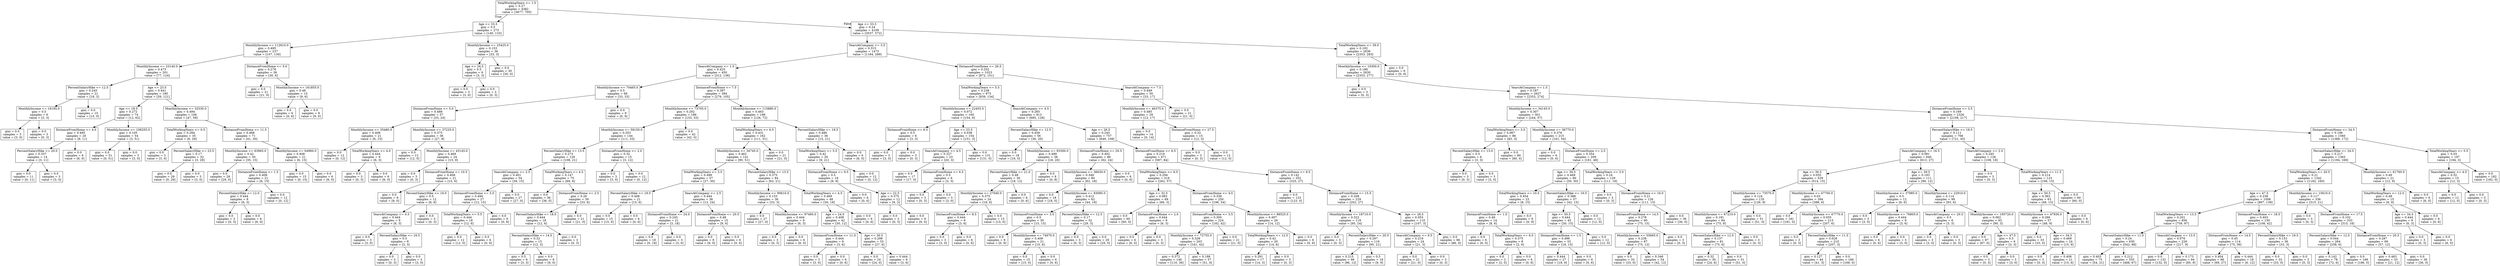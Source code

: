 digraph Tree {
node [shape=box] ;
0 [label="TotalWorkingYears <= 1.5\ngini = 0.27\nsamples = 4382\nvalue = [3677, 705]"] ;
1 [label="Age <= 33.5\ngini = 0.5\nsamples = 273\nvalue = [140, 133]"] ;
0 -> 1 [labeldistance=2.5, labelangle=45, headlabel="True"] ;
2 [label="MonthlyIncome <= 112610.0\ngini = 0.495\nsamples = 237\nvalue = [107, 130]"] ;
1 -> 2 ;
3 [label="MonthlyIncome <= 23140.0\ngini = 0.473\nsamples = 201\nvalue = [77, 124]"] ;
2 -> 3 ;
4 [label="PercentSalaryHike <= 12.5\ngini = 0.245\nsamples = 21\nvalue = [18, 3]"] ;
3 -> 4 ;
5 [label="MonthlyIncome <= 16195.0\ngini = 0.5\nsamples = 6\nvalue = [3, 3]"] ;
4 -> 5 ;
6 [label="gini = 0.0\nsamples = 3\nvalue = [3, 0]"] ;
5 -> 6 ;
7 [label="gini = 0.0\nsamples = 3\nvalue = [0, 3]"] ;
5 -> 7 ;
8 [label="gini = 0.0\nsamples = 15\nvalue = [15, 0]"] ;
4 -> 8 ;
9 [label="Age <= 23.5\ngini = 0.441\nsamples = 180\nvalue = [59, 121]"] ;
3 -> 9 ;
10 [label="Age <= 18.5\ngini = 0.272\nsamples = 74\nvalue = [12, 62]"] ;
9 -> 10 ;
11 [label="DistanceFromHome <= 4.0\ngini = 0.495\nsamples = 20\nvalue = [9, 11]"] ;
10 -> 11 ;
12 [label="PercentSalaryHike <= 20.0\ngini = 0.337\nsamples = 14\nvalue = [3, 11]"] ;
11 -> 12 ;
13 [label="gini = 0.0\nsamples = 11\nvalue = [0, 11]"] ;
12 -> 13 ;
14 [label="gini = 0.0\nsamples = 3\nvalue = [3, 0]"] ;
12 -> 14 ;
15 [label="gini = 0.0\nsamples = 6\nvalue = [6, 0]"] ;
11 -> 15 ;
16 [label="MonthlyIncome <= 106255.0\ngini = 0.105\nsamples = 54\nvalue = [3, 51]"] ;
10 -> 16 ;
17 [label="gini = 0.0\nsamples = 51\nvalue = [0, 51]"] ;
16 -> 17 ;
18 [label="gini = 0.0\nsamples = 3\nvalue = [3, 0]"] ;
16 -> 18 ;
19 [label="MonthlyIncome <= 32530.0\ngini = 0.494\nsamples = 106\nvalue = [47, 59]"] ;
9 -> 19 ;
20 [label="TotalWorkingYears <= 0.5\ngini = 0.284\nsamples = 35\nvalue = [6, 29]"] ;
19 -> 20 ;
21 [label="gini = 0.0\nsamples = 3\nvalue = [3, 0]"] ;
20 -> 21 ;
22 [label="PercentSalaryHike <= 23.5\ngini = 0.17\nsamples = 32\nvalue = [3, 29]"] ;
20 -> 22 ;
23 [label="gini = 0.0\nsamples = 29\nvalue = [0, 29]"] ;
22 -> 23 ;
24 [label="gini = 0.0\nsamples = 3\nvalue = [3, 0]"] ;
22 -> 24 ;
25 [label="DistanceFromHome <= 11.5\ngini = 0.488\nsamples = 71\nvalue = [41, 30]"] ;
19 -> 25 ;
26 [label="MonthlyIncome <= 63965.0\ngini = 0.42\nsamples = 50\nvalue = [35, 15]"] ;
25 -> 26 ;
27 [label="gini = 0.0\nsamples = 29\nvalue = [29, 0]"] ;
26 -> 27 ;
28 [label="DistanceFromHome <= 1.5\ngini = 0.408\nsamples = 21\nvalue = [6, 15]"] ;
26 -> 28 ;
29 [label="PercentSalaryHike <= 12.0\ngini = 0.444\nsamples = 9\nvalue = [6, 3]"] ;
28 -> 29 ;
30 [label="gini = 0.0\nsamples = 3\nvalue = [0, 3]"] ;
29 -> 30 ;
31 [label="gini = 0.0\nsamples = 6\nvalue = [6, 0]"] ;
29 -> 31 ;
32 [label="gini = 0.0\nsamples = 12\nvalue = [0, 12]"] ;
28 -> 32 ;
33 [label="MonthlyIncome <= 64960.0\ngini = 0.408\nsamples = 21\nvalue = [6, 15]"] ;
25 -> 33 ;
34 [label="gini = 0.0\nsamples = 15\nvalue = [0, 15]"] ;
33 -> 34 ;
35 [label="gini = 0.0\nsamples = 6\nvalue = [6, 0]"] ;
33 -> 35 ;
36 [label="DistanceFromHome <= 5.0\ngini = 0.278\nsamples = 36\nvalue = [30, 6]"] ;
2 -> 36 ;
37 [label="gini = 0.0\nsamples = 21\nvalue = [21, 0]"] ;
36 -> 37 ;
38 [label="MonthlyIncome <= 161855.0\ngini = 0.48\nsamples = 15\nvalue = [9, 6]"] ;
36 -> 38 ;
39 [label="gini = 0.0\nsamples = 6\nvalue = [0, 6]"] ;
38 -> 39 ;
40 [label="gini = 0.0\nsamples = 9\nvalue = [9, 0]"] ;
38 -> 40 ;
41 [label="MonthlyIncome <= 25425.0\ngini = 0.153\nsamples = 36\nvalue = [33, 3]"] ;
1 -> 41 ;
42 [label="Age <= 34.5\ngini = 0.5\nsamples = 6\nvalue = [3, 3]"] ;
41 -> 42 ;
43 [label="gini = 0.0\nsamples = 3\nvalue = [3, 0]"] ;
42 -> 43 ;
44 [label="gini = 0.0\nsamples = 3\nvalue = [0, 3]"] ;
42 -> 44 ;
45 [label="gini = 0.0\nsamples = 30\nvalue = [30, 0]"] ;
41 -> 45 ;
46 [label="Age <= 33.5\ngini = 0.24\nsamples = 4109\nvalue = [3537, 572]"] ;
0 -> 46 [labeldistance=2.5, labelangle=-45, headlabel="False"] ;
47 [label="YearsAtCompany <= 3.5\ngini = 0.315\nsamples = 1473\nvalue = [1184, 289]"] ;
46 -> 47 ;
48 [label="YearsAtCompany <= 1.5\ngini = 0.425\nsamples = 450\nvalue = [312, 138]"] ;
47 -> 48 ;
49 [label="MonthlyIncome <= 70465.0\ngini = 0.5\nsamples = 66\nvalue = [33, 33]"] ;
48 -> 49 ;
50 [label="DistanceFromHome <= 5.0\ngini = 0.488\nsamples = 57\nvalue = [33, 24]"] ;
49 -> 50 ;
51 [label="MonthlyIncome <= 35480.0\ngini = 0.408\nsamples = 21\nvalue = [6, 15]"] ;
50 -> 51 ;
52 [label="gini = 0.0\nsamples = 12\nvalue = [0, 12]"] ;
51 -> 52 ;
53 [label="TotalWorkingYears <= 4.0\ngini = 0.444\nsamples = 9\nvalue = [6, 3]"] ;
51 -> 53 ;
54 [label="gini = 0.0\nsamples = 3\nvalue = [0, 3]"] ;
53 -> 54 ;
55 [label="gini = 0.0\nsamples = 6\nvalue = [6, 0]"] ;
53 -> 55 ;
56 [label="MonthlyIncome <= 37225.0\ngini = 0.375\nsamples = 36\nvalue = [27, 9]"] ;
50 -> 56 ;
57 [label="gini = 0.0\nsamples = 12\nvalue = [12, 0]"] ;
56 -> 57 ;
58 [label="MonthlyIncome <= 43145.0\ngini = 0.469\nsamples = 24\nvalue = [15, 9]"] ;
56 -> 58 ;
59 [label="gini = 0.0\nsamples = 3\nvalue = [0, 3]"] ;
58 -> 59 ;
60 [label="DistanceFromHome <= 10.5\ngini = 0.408\nsamples = 21\nvalue = [15, 6]"] ;
58 -> 60 ;
61 [label="gini = 0.0\nsamples = 9\nvalue = [9, 0]"] ;
60 -> 61 ;
62 [label="PercentSalaryHike <= 19.0\ngini = 0.5\nsamples = 12\nvalue = [6, 6]"] ;
60 -> 62 ;
63 [label="YearsAtCompany <= 0.5\ngini = 0.444\nsamples = 9\nvalue = [6, 3]"] ;
62 -> 63 ;
64 [label="gini = 0.0\nsamples = 3\nvalue = [3, 0]"] ;
63 -> 64 ;
65 [label="PercentSalaryHike <= 16.5\ngini = 0.5\nsamples = 6\nvalue = [3, 3]"] ;
63 -> 65 ;
66 [label="gini = 0.0\nsamples = 3\nvalue = [0, 3]"] ;
65 -> 66 ;
67 [label="gini = 0.0\nsamples = 3\nvalue = [3, 0]"] ;
65 -> 67 ;
68 [label="gini = 0.0\nsamples = 3\nvalue = [0, 3]"] ;
62 -> 68 ;
69 [label="gini = 0.0\nsamples = 9\nvalue = [0, 9]"] ;
49 -> 69 ;
70 [label="DistanceFromHome <= 7.5\ngini = 0.397\nsamples = 384\nvalue = [279, 105]"] ;
48 -> 70 ;
71 [label="MonthlyIncome <= 73705.0\ngini = 0.292\nsamples = 186\nvalue = [153, 33]"] ;
70 -> 71 ;
72 [label="MonthlyIncome <= 59150.0\ngini = 0.353\nsamples = 144\nvalue = [111, 33]"] ;
71 -> 72 ;
73 [label="PercentSalaryHike <= 13.5\ngini = 0.273\nsamples = 129\nvalue = [108, 21]"] ;
72 -> 73 ;
74 [label="YearsAtCompany <= 2.5\ngini = 0.401\nsamples = 54\nvalue = [39, 15]"] ;
73 -> 74 ;
75 [label="DistanceFromHome <= 3.5\ngini = 0.494\nsamples = 27\nvalue = [12, 15]"] ;
74 -> 75 ;
76 [label="TotalWorkingYears <= 5.5\ngini = 0.444\nsamples = 18\nvalue = [12, 6]"] ;
75 -> 76 ;
77 [label="gini = 0.0\nsamples = 12\nvalue = [12, 0]"] ;
76 -> 77 ;
78 [label="gini = 0.0\nsamples = 6\nvalue = [0, 6]"] ;
76 -> 78 ;
79 [label="gini = 0.0\nsamples = 9\nvalue = [0, 9]"] ;
75 -> 79 ;
80 [label="gini = 0.0\nsamples = 27\nvalue = [27, 0]"] ;
74 -> 80 ;
81 [label="TotalWorkingYears <= 4.5\ngini = 0.147\nsamples = 75\nvalue = [69, 6]"] ;
73 -> 81 ;
82 [label="gini = 0.0\nsamples = 36\nvalue = [36, 0]"] ;
81 -> 82 ;
83 [label="DistanceFromHome <= 2.5\ngini = 0.26\nsamples = 39\nvalue = [33, 6]"] ;
81 -> 83 ;
84 [label="PercentSalaryHike <= 18.0\ngini = 0.444\nsamples = 18\nvalue = [12, 6]"] ;
83 -> 84 ;
85 [label="PercentSalaryHike <= 14.5\ngini = 0.32\nsamples = 15\nvalue = [12, 3]"] ;
84 -> 85 ;
86 [label="gini = 0.5\nsamples = 6\nvalue = [3, 3]"] ;
85 -> 86 ;
87 [label="gini = 0.0\nsamples = 9\nvalue = [9, 0]"] ;
85 -> 87 ;
88 [label="gini = 0.0\nsamples = 3\nvalue = [0, 3]"] ;
84 -> 88 ;
89 [label="gini = 0.0\nsamples = 21\nvalue = [21, 0]"] ;
83 -> 89 ;
90 [label="DistanceFromHome <= 2.0\ngini = 0.32\nsamples = 15\nvalue = [3, 12]"] ;
72 -> 90 ;
91 [label="gini = 0.0\nsamples = 3\nvalue = [3, 0]"] ;
90 -> 91 ;
92 [label="gini = 0.0\nsamples = 12\nvalue = [0, 12]"] ;
90 -> 92 ;
93 [label="gini = 0.0\nsamples = 42\nvalue = [42, 0]"] ;
71 -> 93 ;
94 [label="MonthlyIncome <= 115880.0\ngini = 0.463\nsamples = 198\nvalue = [126, 72]"] ;
70 -> 94 ;
95 [label="TotalWorkingYears <= 6.5\ngini = 0.431\nsamples = 162\nvalue = [111, 51]"] ;
94 -> 95 ;
96 [label="MonthlyIncome <= 34745.0\ngini = 0.462\nsamples = 141\nvalue = [90, 51]"] ;
95 -> 96 ;
97 [label="TotalWorkingYears <= 3.5\ngini = 0.499\nsamples = 57\nvalue = [27, 30]"] ;
96 -> 97 ;
98 [label="PercentSalaryHike <= 19.5\ngini = 0.408\nsamples = 21\nvalue = [15, 6]"] ;
97 -> 98 ;
99 [label="gini = 0.0\nsamples = 15\nvalue = [15, 0]"] ;
98 -> 99 ;
100 [label="gini = 0.0\nsamples = 6\nvalue = [0, 6]"] ;
98 -> 100 ;
101 [label="YearsAtCompany <= 2.5\ngini = 0.444\nsamples = 36\nvalue = [12, 24]"] ;
97 -> 101 ;
102 [label="DistanceFromHome <= 24.0\ngini = 0.245\nsamples = 21\nvalue = [3, 18]"] ;
101 -> 102 ;
103 [label="gini = 0.0\nsamples = 18\nvalue = [0, 18]"] ;
102 -> 103 ;
104 [label="gini = 0.0\nsamples = 3\nvalue = [3, 0]"] ;
102 -> 104 ;
105 [label="DistanceFromHome <= 20.5\ngini = 0.48\nsamples = 15\nvalue = [9, 6]"] ;
101 -> 105 ;
106 [label="gini = 0.0\nsamples = 9\nvalue = [9, 0]"] ;
105 -> 106 ;
107 [label="gini = 0.0\nsamples = 6\nvalue = [0, 6]"] ;
105 -> 107 ;
108 [label="PercentSalaryHike <= 13.5\ngini = 0.375\nsamples = 84\nvalue = [63, 21]"] ;
96 -> 108 ;
109 [label="MonthlyIncome <= 90610.0\ngini = 0.153\nsamples = 36\nvalue = [33, 3]"] ;
108 -> 109 ;
110 [label="gini = 0.0\nsamples = 27\nvalue = [27, 0]"] ;
109 -> 110 ;
111 [label="MonthlyIncome <= 97460.0\ngini = 0.444\nsamples = 9\nvalue = [6, 3]"] ;
109 -> 111 ;
112 [label="gini = 0.0\nsamples = 3\nvalue = [0, 3]"] ;
111 -> 112 ;
113 [label="gini = 0.0\nsamples = 6\nvalue = [6, 0]"] ;
111 -> 113 ;
114 [label="TotalWorkingYears <= 4.5\ngini = 0.469\nsamples = 48\nvalue = [30, 18]"] ;
108 -> 114 ;
115 [label="Age <= 24.0\ngini = 0.408\nsamples = 42\nvalue = [30, 12]"] ;
114 -> 115 ;
116 [label="DistanceFromHome <= 11.0\ngini = 0.444\nsamples = 9\nvalue = [3, 6]"] ;
115 -> 116 ;
117 [label="gini = 0.0\nsamples = 3\nvalue = [3, 0]"] ;
116 -> 117 ;
118 [label="gini = 0.0\nsamples = 6\nvalue = [0, 6]"] ;
116 -> 118 ;
119 [label="Age <= 30.5\ngini = 0.298\nsamples = 33\nvalue = [27, 6]"] ;
115 -> 119 ;
120 [label="gini = 0.0\nsamples = 24\nvalue = [24, 0]"] ;
119 -> 120 ;
121 [label="gini = 0.444\nsamples = 9\nvalue = [3, 6]"] ;
119 -> 121 ;
122 [label="gini = 0.0\nsamples = 6\nvalue = [0, 6]"] ;
114 -> 122 ;
123 [label="gini = 0.0\nsamples = 21\nvalue = [21, 0]"] ;
95 -> 123 ;
124 [label="PercentSalaryHike <= 19.5\ngini = 0.486\nsamples = 36\nvalue = [15, 21]"] ;
94 -> 124 ;
125 [label="TotalWorkingYears <= 5.5\ngini = 0.42\nsamples = 30\nvalue = [9, 21]"] ;
124 -> 125 ;
126 [label="DistanceFromHome <= 9.5\ngini = 0.5\nsamples = 18\nvalue = [9, 9]"] ;
125 -> 126 ;
127 [label="gini = 0.0\nsamples = 6\nvalue = [0, 6]"] ;
126 -> 127 ;
128 [label="Age <= 22.5\ngini = 0.375\nsamples = 12\nvalue = [9, 3]"] ;
126 -> 128 ;
129 [label="gini = 0.0\nsamples = 3\nvalue = [0, 3]"] ;
128 -> 129 ;
130 [label="gini = 0.0\nsamples = 9\nvalue = [9, 0]"] ;
128 -> 130 ;
131 [label="gini = 0.0\nsamples = 12\nvalue = [0, 12]"] ;
125 -> 131 ;
132 [label="gini = 0.0\nsamples = 6\nvalue = [6, 0]"] ;
124 -> 132 ;
133 [label="DistanceFromHome <= 26.5\ngini = 0.252\nsamples = 1023\nvalue = [872, 151]"] ;
47 -> 133 ;
134 [label="TotalWorkingYears <= 5.5\ngini = 0.238\nsamples = 973\nvalue = [839, 134]"] ;
133 -> 134 ;
135 [label="MonthlyIncome <= 22455.0\ngini = 0.072\nsamples = 160\nvalue = [154, 6]"] ;
134 -> 135 ;
136 [label="DistanceFromHome <= 6.5\ngini = 0.5\nsamples = 6\nvalue = [3, 3]"] ;
135 -> 136 ;
137 [label="gini = 0.0\nsamples = 3\nvalue = [3, 0]"] ;
136 -> 137 ;
138 [label="gini = 0.0\nsamples = 3\nvalue = [0, 3]"] ;
136 -> 138 ;
139 [label="Age <= 23.5\ngini = 0.038\nsamples = 154\nvalue = [151, 3]"] ;
135 -> 139 ;
140 [label="YearsAtCompany <= 4.5\ngini = 0.227\nsamples = 23\nvalue = [20, 3]"] ;
139 -> 140 ;
141 [label="gini = 0.0\nsamples = 17\nvalue = [17, 0]"] ;
140 -> 141 ;
142 [label="DistanceFromHome <= 6.5\ngini = 0.5\nsamples = 6\nvalue = [3, 3]"] ;
140 -> 142 ;
143 [label="gini = 0.0\nsamples = 3\nvalue = [0, 3]"] ;
142 -> 143 ;
144 [label="gini = 0.0\nsamples = 3\nvalue = [3, 0]"] ;
142 -> 144 ;
145 [label="gini = 0.0\nsamples = 131\nvalue = [131, 0]"] ;
139 -> 145 ;
146 [label="YearsAtCompany <= 4.5\ngini = 0.265\nsamples = 813\nvalue = [685, 128]"] ;
134 -> 146 ;
147 [label="PercentSalaryHike <= 12.5\ngini = 0.459\nsamples = 56\nvalue = [36, 20]"] ;
146 -> 147 ;
148 [label="gini = 0.0\nsamples = 18\nvalue = [18, 0]"] ;
147 -> 148 ;
149 [label="MonthlyIncome <= 93300.0\ngini = 0.499\nsamples = 38\nvalue = [18, 20]"] ;
147 -> 149 ;
150 [label="PercentSalaryHike <= 21.0\ngini = 0.48\nsamples = 30\nvalue = [18, 12]"] ;
149 -> 150 ;
151 [label="MonthlyIncome <= 27040.0\ngini = 0.375\nsamples = 24\nvalue = [18, 6]"] ;
150 -> 151 ;
152 [label="DistanceFromHome <= 8.5\ngini = 0.444\nsamples = 9\nvalue = [3, 6]"] ;
151 -> 152 ;
153 [label="gini = 0.0\nsamples = 3\nvalue = [3, 0]"] ;
152 -> 153 ;
154 [label="gini = 0.0\nsamples = 6\nvalue = [0, 6]"] ;
152 -> 154 ;
155 [label="gini = 0.0\nsamples = 15\nvalue = [15, 0]"] ;
151 -> 155 ;
156 [label="gini = 0.0\nsamples = 6\nvalue = [0, 6]"] ;
150 -> 156 ;
157 [label="gini = 0.0\nsamples = 8\nvalue = [0, 8]"] ;
149 -> 157 ;
158 [label="Age <= 26.5\ngini = 0.245\nsamples = 757\nvalue = [649, 108]"] ;
146 -> 158 ;
159 [label="DistanceFromHome <= 20.5\ngini = 0.402\nsamples = 86\nvalue = [62, 24]"] ;
158 -> 159 ;
160 [label="MonthlyIncome <= 36630.0\ngini = 0.349\nsamples = 80\nvalue = [62, 18]"] ;
159 -> 160 ;
161 [label="gini = 0.0\nsamples = 18\nvalue = [18, 0]"] ;
160 -> 161 ;
162 [label="MonthlyIncome <= 83085.0\ngini = 0.412\nsamples = 62\nvalue = [44, 18]"] ;
160 -> 162 ;
163 [label="DistanceFromHome <= 3.5\ngini = 0.5\nsamples = 30\nvalue = [15, 15]"] ;
162 -> 163 ;
164 [label="gini = 0.0\nsamples = 9\nvalue = [0, 9]"] ;
163 -> 164 ;
165 [label="MonthlyIncome <= 74970.0\ngini = 0.408\nsamples = 21\nvalue = [15, 6]"] ;
163 -> 165 ;
166 [label="gini = 0.0\nsamples = 15\nvalue = [15, 0]"] ;
165 -> 166 ;
167 [label="gini = 0.0\nsamples = 6\nvalue = [0, 6]"] ;
165 -> 167 ;
168 [label="PercentSalaryHike <= 12.5\ngini = 0.17\nsamples = 32\nvalue = [29, 3]"] ;
162 -> 168 ;
169 [label="gini = 0.0\nsamples = 3\nvalue = [0, 3]"] ;
168 -> 169 ;
170 [label="gini = 0.0\nsamples = 29\nvalue = [29, 0]"] ;
168 -> 170 ;
171 [label="gini = 0.0\nsamples = 6\nvalue = [0, 6]"] ;
159 -> 171 ;
172 [label="DistanceFromHome <= 6.5\ngini = 0.219\nsamples = 671\nvalue = [587, 84]"] ;
158 -> 172 ;
173 [label="TotalWorkingYears <= 6.5\ngini = 0.294\nsamples = 319\nvalue = [262, 57]"] ;
172 -> 173 ;
174 [label="Age <= 32.5\ngini = 0.083\nsamples = 69\nvalue = [66, 3]"] ;
173 -> 174 ;
175 [label="gini = 0.0\nsamples = 60\nvalue = [60, 0]"] ;
174 -> 175 ;
176 [label="DistanceFromHome <= 2.0\ngini = 0.444\nsamples = 9\nvalue = [6, 3]"] ;
174 -> 176 ;
177 [label="gini = 0.0\nsamples = 6\nvalue = [6, 0]"] ;
176 -> 177 ;
178 [label="gini = 0.0\nsamples = 3\nvalue = [0, 3]"] ;
176 -> 178 ;
179 [label="DistanceFromHome <= 4.5\ngini = 0.339\nsamples = 250\nvalue = [196, 54]"] ;
173 -> 179 ;
180 [label="DistanceFromHome <= 3.5\ngini = 0.305\nsamples = 224\nvalue = [182, 42]"] ;
179 -> 180 ;
181 [label="MonthlyIncome <= 72755.0\ngini = 0.328\nsamples = 203\nvalue = [161, 42]"] ;
180 -> 181 ;
182 [label="gini = 0.372\nsamples = 146\nvalue = [110, 36]"] ;
181 -> 182 ;
183 [label="gini = 0.188\nsamples = 57\nvalue = [51, 6]"] ;
181 -> 183 ;
184 [label="gini = 0.0\nsamples = 21\nvalue = [21, 0]"] ;
180 -> 184 ;
185 [label="MonthlyIncome <= 88525.0\ngini = 0.497\nsamples = 26\nvalue = [14, 12]"] ;
179 -> 185 ;
186 [label="TotalWorkingYears <= 12.5\ngini = 0.42\nsamples = 20\nvalue = [14, 6]"] ;
185 -> 186 ;
187 [label="gini = 0.291\nsamples = 17\nvalue = [14, 3]"] ;
186 -> 187 ;
188 [label="gini = 0.0\nsamples = 3\nvalue = [0, 3]"] ;
186 -> 188 ;
189 [label="gini = 0.0\nsamples = 6\nvalue = [0, 6]"] ;
185 -> 189 ;
190 [label="DistanceFromHome <= 9.5\ngini = 0.142\nsamples = 352\nvalue = [325, 27]"] ;
172 -> 190 ;
191 [label="gini = 0.0\nsamples = 123\nvalue = [123, 0]"] ;
190 -> 191 ;
192 [label="DistanceFromHome <= 15.5\ngini = 0.208\nsamples = 229\nvalue = [202, 27]"] ;
190 -> 192 ;
193 [label="MonthlyIncome <= 18710.0\ngini = 0.322\nsamples = 119\nvalue = [95, 24]"] ;
192 -> 193 ;
194 [label="gini = 0.0\nsamples = 3\nvalue = [0, 3]"] ;
193 -> 194 ;
195 [label="PercentSalaryHike <= 20.5\ngini = 0.297\nsamples = 116\nvalue = [95, 21]"] ;
193 -> 195 ;
196 [label="gini = 0.215\nsamples = 98\nvalue = [86, 12]"] ;
195 -> 196 ;
197 [label="gini = 0.5\nsamples = 18\nvalue = [9, 9]"] ;
195 -> 197 ;
198 [label="Age <= 28.5\ngini = 0.053\nsamples = 110\nvalue = [107, 3]"] ;
192 -> 198 ;
199 [label="YearsAtCompany <= 9.5\ngini = 0.219\nsamples = 24\nvalue = [21, 3]"] ;
198 -> 199 ;
200 [label="gini = 0.0\nsamples = 21\nvalue = [21, 0]"] ;
199 -> 200 ;
201 [label="gini = 0.0\nsamples = 3\nvalue = [0, 3]"] ;
199 -> 201 ;
202 [label="gini = 0.0\nsamples = 86\nvalue = [86, 0]"] ;
198 -> 202 ;
203 [label="YearsAtCompany <= 7.5\ngini = 0.449\nsamples = 50\nvalue = [33, 17]"] ;
133 -> 203 ;
204 [label="MonthlyIncome <= 46375.0\ngini = 0.485\nsamples = 29\nvalue = [12, 17]"] ;
203 -> 204 ;
205 [label="gini = 0.0\nsamples = 14\nvalue = [0, 14]"] ;
204 -> 205 ;
206 [label="DistanceFromHome <= 27.5\ngini = 0.32\nsamples = 15\nvalue = [12, 3]"] ;
204 -> 206 ;
207 [label="gini = 0.0\nsamples = 3\nvalue = [0, 3]"] ;
206 -> 207 ;
208 [label="gini = 0.0\nsamples = 12\nvalue = [12, 0]"] ;
206 -> 208 ;
209 [label="gini = 0.0\nsamples = 21\nvalue = [21, 0]"] ;
203 -> 209 ;
210 [label="TotalWorkingYears <= 39.0\ngini = 0.192\nsamples = 2636\nvalue = [2353, 283]"] ;
46 -> 210 ;
211 [label="MonthlyIncome <= 10300.0\ngini = 0.188\nsamples = 2630\nvalue = [2353, 277]"] ;
210 -> 211 ;
212 [label="gini = 0.0\nsamples = 3\nvalue = [0, 3]"] ;
211 -> 212 ;
213 [label="YearsAtCompany <= 1.5\ngini = 0.187\nsamples = 2627\nvalue = [2353, 274]"] ;
211 -> 213 ;
214 [label="MonthlyIncome <= 34145.0\ngini = 0.307\nsamples = 301\nvalue = [244, 57]"] ;
213 -> 214 ;
215 [label="TotalWorkingYears <= 3.5\ngini = 0.067\nsamples = 86\nvalue = [83, 3]"] ;
214 -> 215 ;
216 [label="PercentSalaryHike <= 13.0\ngini = 0.5\nsamples = 6\nvalue = [3, 3]"] ;
215 -> 216 ;
217 [label="gini = 0.0\nsamples = 3\nvalue = [0, 3]"] ;
216 -> 217 ;
218 [label="gini = 0.0\nsamples = 3\nvalue = [3, 0]"] ;
216 -> 218 ;
219 [label="gini = 0.0\nsamples = 80\nvalue = [80, 0]"] ;
215 -> 219 ;
220 [label="MonthlyIncome <= 36770.0\ngini = 0.376\nsamples = 215\nvalue = [161, 54]"] ;
214 -> 220 ;
221 [label="gini = 0.0\nsamples = 6\nvalue = [0, 6]"] ;
220 -> 221 ;
222 [label="DistanceFromHome <= 2.5\ngini = 0.354\nsamples = 209\nvalue = [161, 48]"] ;
220 -> 222 ;
223 [label="Age <= 39.5\ngini = 0.469\nsamples = 80\nvalue = [50, 30]"] ;
222 -> 223 ;
224 [label="TotalWorkingYears <= 10.5\ngini = 0.454\nsamples = 23\nvalue = [8, 15]"] ;
223 -> 224 ;
225 [label="DistanceFromHome <= 1.5\ngini = 0.49\nsamples = 14\nvalue = [8, 6]"] ;
224 -> 225 ;
226 [label="gini = 0.0\nsamples = 6\nvalue = [6, 0]"] ;
225 -> 226 ;
227 [label="TotalWorkingYears <= 6.0\ngini = 0.375\nsamples = 8\nvalue = [2, 6]"] ;
225 -> 227 ;
228 [label="gini = 0.0\nsamples = 2\nvalue = [2, 0]"] ;
227 -> 228 ;
229 [label="gini = 0.0\nsamples = 6\nvalue = [0, 6]"] ;
227 -> 229 ;
230 [label="gini = 0.0\nsamples = 9\nvalue = [0, 9]"] ;
224 -> 230 ;
231 [label="PercentSalaryHike <= 16.5\ngini = 0.388\nsamples = 57\nvalue = [42, 15]"] ;
223 -> 231 ;
232 [label="Age <= 50.5\ngini = 0.444\nsamples = 45\nvalue = [30, 15]"] ;
231 -> 232 ;
233 [label="DistanceFromHome <= 1.5\ngini = 0.496\nsamples = 33\nvalue = [18, 15]"] ;
232 -> 233 ;
234 [label="gini = 0.444\nsamples = 27\nvalue = [18, 9]"] ;
233 -> 234 ;
235 [label="gini = 0.0\nsamples = 6\nvalue = [0, 6]"] ;
233 -> 235 ;
236 [label="gini = 0.0\nsamples = 12\nvalue = [12, 0]"] ;
232 -> 236 ;
237 [label="gini = 0.0\nsamples = 12\nvalue = [12, 0]"] ;
231 -> 237 ;
238 [label="TotalWorkingYears <= 3.0\ngini = 0.24\nsamples = 129\nvalue = [111, 18]"] ;
222 -> 238 ;
239 [label="gini = 0.0\nsamples = 3\nvalue = [0, 3]"] ;
238 -> 239 ;
240 [label="DistanceFromHome <= 16.0\ngini = 0.21\nsamples = 126\nvalue = [111, 15]"] ;
238 -> 240 ;
241 [label="DistanceFromHome <= 14.5\ngini = 0.278\nsamples = 90\nvalue = [75, 15]"] ;
240 -> 241 ;
242 [label="MonthlyIncome <= 55665.0\ngini = 0.238\nsamples = 87\nvalue = [75, 12]"] ;
241 -> 242 ;
243 [label="gini = 0.0\nsamples = 33\nvalue = [33, 0]"] ;
242 -> 243 ;
244 [label="gini = 0.346\nsamples = 54\nvalue = [42, 12]"] ;
242 -> 244 ;
245 [label="gini = 0.0\nsamples = 3\nvalue = [0, 3]"] ;
241 -> 245 ;
246 [label="gini = 0.0\nsamples = 36\nvalue = [36, 0]"] ;
240 -> 246 ;
247 [label="DistanceFromHome <= 3.5\ngini = 0.169\nsamples = 2326\nvalue = [2109, 217]"] ;
213 -> 247 ;
248 [label="PercentSalaryHike <= 18.5\ngini = 0.111\nsamples = 766\nvalue = [721, 45]"] ;
247 -> 248 ;
249 [label="YearsAtCompany <= 16.5\ngini = 0.081\nsamples = 640\nvalue = [613, 27]"] ;
248 -> 249 ;
250 [label="Age <= 36.5\ngini = 0.055\nsamples = 529\nvalue = [514, 15]"] ;
249 -> 250 ;
251 [label="MonthlyIncome <= 73570.0\ngini = 0.124\nsamples = 135\nvalue = [126, 9]"] ;
250 -> 251 ;
252 [label="MonthlyIncome <= 67210.0\ngini = 0.191\nsamples = 84\nvalue = [75, 9]"] ;
251 -> 252 ;
253 [label="PercentSalaryHike <= 12.5\ngini = 0.137\nsamples = 81\nvalue = [75, 6]"] ;
252 -> 253 ;
254 [label="gini = 0.32\nsamples = 30\nvalue = [24, 6]"] ;
253 -> 254 ;
255 [label="gini = 0.0\nsamples = 51\nvalue = [51, 0]"] ;
253 -> 255 ;
256 [label="gini = 0.0\nsamples = 3\nvalue = [0, 3]"] ;
252 -> 256 ;
257 [label="gini = 0.0\nsamples = 51\nvalue = [51, 0]"] ;
251 -> 257 ;
258 [label="MonthlyIncome <= 47700.0\ngini = 0.03\nsamples = 394\nvalue = [388, 6]"] ;
250 -> 258 ;
259 [label="gini = 0.0\nsamples = 181\nvalue = [181, 0]"] ;
258 -> 259 ;
260 [label="MonthlyIncome <= 47770.0\ngini = 0.055\nsamples = 213\nvalue = [207, 6]"] ;
258 -> 260 ;
261 [label="gini = 0.0\nsamples = 3\nvalue = [0, 3]"] ;
260 -> 261 ;
262 [label="PercentSalaryHike <= 11.5\ngini = 0.028\nsamples = 210\nvalue = [207, 3]"] ;
260 -> 262 ;
263 [label="gini = 0.127\nsamples = 44\nvalue = [41, 3]"] ;
262 -> 263 ;
264 [label="gini = 0.0\nsamples = 166\nvalue = [166, 0]"] ;
262 -> 264 ;
265 [label="Age <= 39.5\ngini = 0.193\nsamples = 111\nvalue = [99, 12]"] ;
249 -> 265 ;
266 [label="MonthlyIncome <= 37985.0\ngini = 0.5\nsamples = 12\nvalue = [6, 6]"] ;
265 -> 266 ;
267 [label="gini = 0.0\nsamples = 3\nvalue = [3, 0]"] ;
266 -> 267 ;
268 [label="MonthlyIncome <= 76805.0\ngini = 0.444\nsamples = 9\nvalue = [3, 6]"] ;
266 -> 268 ;
269 [label="gini = 0.0\nsamples = 6\nvalue = [0, 6]"] ;
268 -> 269 ;
270 [label="gini = 0.0\nsamples = 3\nvalue = [3, 0]"] ;
268 -> 270 ;
271 [label="MonthlyIncome <= 22910.0\ngini = 0.114\nsamples = 99\nvalue = [93, 6]"] ;
265 -> 271 ;
272 [label="YearsAtCompany <= 20.5\ngini = 0.5\nsamples = 6\nvalue = [3, 3]"] ;
271 -> 272 ;
273 [label="gini = 0.0\nsamples = 3\nvalue = [3, 0]"] ;
272 -> 273 ;
274 [label="gini = 0.0\nsamples = 3\nvalue = [0, 3]"] ;
272 -> 274 ;
275 [label="MonthlyIncome <= 195720.0\ngini = 0.062\nsamples = 93\nvalue = [90, 3]"] ;
271 -> 275 ;
276 [label="gini = 0.0\nsamples = 87\nvalue = [87, 0]"] ;
275 -> 276 ;
277 [label="Age <= 47.5\ngini = 0.5\nsamples = 6\nvalue = [3, 3]"] ;
275 -> 277 ;
278 [label="gini = 0.0\nsamples = 3\nvalue = [0, 3]"] ;
277 -> 278 ;
279 [label="gini = 0.0\nsamples = 3\nvalue = [3, 0]"] ;
277 -> 279 ;
280 [label="YearsAtCompany <= 2.5\ngini = 0.245\nsamples = 126\nvalue = [108, 18]"] ;
248 -> 280 ;
281 [label="gini = 0.0\nsamples = 3\nvalue = [0, 3]"] ;
280 -> 281 ;
282 [label="TotalWorkingYears <= 11.5\ngini = 0.214\nsamples = 123\nvalue = [108, 15]"] ;
280 -> 282 ;
283 [label="Age <= 50.5\ngini = 0.363\nsamples = 63\nvalue = [48, 15]"] ;
282 -> 283 ;
284 [label="MonthlyIncome <= 47930.0\ngini = 0.266\nsamples = 57\nvalue = [48, 9]"] ;
283 -> 284 ;
285 [label="gini = 0.0\nsamples = 33\nvalue = [33, 0]"] ;
284 -> 285 ;
286 [label="Age <= 34.5\ngini = 0.469\nsamples = 24\nvalue = [15, 9]"] ;
284 -> 286 ;
287 [label="gini = 0.0\nsamples = 3\nvalue = [0, 3]"] ;
286 -> 287 ;
288 [label="gini = 0.408\nsamples = 21\nvalue = [15, 6]"] ;
286 -> 288 ;
289 [label="gini = 0.0\nsamples = 6\nvalue = [0, 6]"] ;
283 -> 289 ;
290 [label="gini = 0.0\nsamples = 60\nvalue = [60, 0]"] ;
282 -> 290 ;
291 [label="DistanceFromHome <= 24.5\ngini = 0.196\nsamples = 1560\nvalue = [1388, 172]"] ;
247 -> 291 ;
292 [label="PercentSalaryHike <= 24.5\ngini = 0.217\nsamples = 1363\nvalue = [1194, 169]"] ;
291 -> 292 ;
293 [label="TotalWorkingYears <= 20.5\ngini = 0.21\nsamples = 1342\nvalue = [1182, 160]"] ;
292 -> 293 ;
294 [label="Age <= 47.5\ngini = 0.238\nsamples = 1006\nvalue = [867, 139]"] ;
293 -> 294 ;
295 [label="TotalWorkingYears <= 13.5\ngini = 0.201\nsamples = 856\nvalue = [759, 97]"] ;
294 -> 295 ;
296 [label="PercentSalaryHike <= 11.5\ngini = 0.24\nsamples = 630\nvalue = [542, 88]"] ;
295 -> 296 ;
297 [label="gini = 0.403\nsamples = 75\nvalue = [54, 21]"] ;
296 -> 297 ;
298 [label="gini = 0.212\nsamples = 555\nvalue = [488, 67]"] ;
296 -> 298 ;
299 [label="YearsAtCompany <= 13.5\ngini = 0.076\nsamples = 226\nvalue = [217, 9]"] ;
295 -> 299 ;
300 [label="gini = 0.0\nsamples = 132\nvalue = [132, 0]"] ;
299 -> 300 ;
301 [label="gini = 0.173\nsamples = 94\nvalue = [85, 9]"] ;
299 -> 301 ;
302 [label="DistanceFromHome <= 18.5\ngini = 0.403\nsamples = 150\nvalue = [108, 42]"] ;
294 -> 302 ;
303 [label="DistanceFromHome <= 14.5\ngini = 0.45\nsamples = 114\nvalue = [75, 39]"] ;
302 -> 303 ;
304 [label="gini = 0.404\nsamples = 96\nvalue = [69, 27]"] ;
303 -> 304 ;
305 [label="gini = 0.444\nsamples = 18\nvalue = [6, 12]"] ;
303 -> 305 ;
306 [label="PercentSalaryHike <= 19.5\ngini = 0.153\nsamples = 36\nvalue = [33, 3]"] ;
302 -> 306 ;
307 [label="gini = 0.0\nsamples = 33\nvalue = [33, 0]"] ;
306 -> 307 ;
308 [label="gini = 0.0\nsamples = 3\nvalue = [0, 3]"] ;
306 -> 308 ;
309 [label="MonthlyIncome <= 15610.0\ngini = 0.117\nsamples = 336\nvalue = [315, 21]"] ;
293 -> 309 ;
310 [label="gini = 0.0\nsamples = 3\nvalue = [0, 3]"] ;
309 -> 310 ;
311 [label="DistanceFromHome <= 17.5\ngini = 0.102\nsamples = 333\nvalue = [315, 18]"] ;
309 -> 311 ;
312 [label="PercentSalaryHike <= 12.5\ngini = 0.044\nsamples = 264\nvalue = [258, 6]"] ;
311 -> 312 ;
313 [label="gini = 0.142\nsamples = 78\nvalue = [72, 6]"] ;
312 -> 313 ;
314 [label="gini = 0.0\nsamples = 186\nvalue = [186, 0]"] ;
312 -> 314 ;
315 [label="DistanceFromHome <= 20.5\ngini = 0.287\nsamples = 69\nvalue = [57, 12]"] ;
311 -> 315 ;
316 [label="gini = 0.463\nsamples = 33\nvalue = [21, 12]"] ;
315 -> 316 ;
317 [label="gini = 0.0\nsamples = 36\nvalue = [36, 0]"] ;
315 -> 317 ;
318 [label="MonthlyIncome <= 61760.0\ngini = 0.49\nsamples = 21\nvalue = [12, 9]"] ;
292 -> 318 ;
319 [label="TotalWorkingYears <= 12.0\ngini = 0.48\nsamples = 15\nvalue = [6, 9]"] ;
318 -> 319 ;
320 [label="Age <= 34.5\ngini = 0.444\nsamples = 9\nvalue = [6, 3]"] ;
319 -> 320 ;
321 [label="gini = 0.0\nsamples = 3\nvalue = [0, 3]"] ;
320 -> 321 ;
322 [label="gini = 0.0\nsamples = 6\nvalue = [6, 0]"] ;
320 -> 322 ;
323 [label="gini = 0.0\nsamples = 6\nvalue = [0, 6]"] ;
319 -> 323 ;
324 [label="gini = 0.0\nsamples = 6\nvalue = [6, 0]"] ;
318 -> 324 ;
325 [label="TotalWorkingYears <= 5.5\ngini = 0.03\nsamples = 197\nvalue = [194, 3]"] ;
291 -> 325 ;
326 [label="YearsAtCompany <= 4.5\ngini = 0.32\nsamples = 15\nvalue = [12, 3]"] ;
325 -> 326 ;
327 [label="gini = 0.0\nsamples = 12\nvalue = [12, 0]"] ;
326 -> 327 ;
328 [label="gini = 0.0\nsamples = 3\nvalue = [0, 3]"] ;
326 -> 328 ;
329 [label="gini = 0.0\nsamples = 182\nvalue = [182, 0]"] ;
325 -> 329 ;
330 [label="gini = 0.0\nsamples = 6\nvalue = [0, 6]"] ;
210 -> 330 ;
}